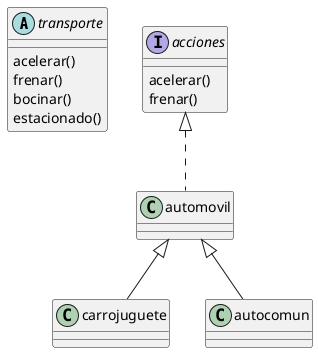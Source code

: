 @startuml

abstract transporte{
acelerar()
frenar()
bocinar()
estacionado()
}


interface acciones{
acelerar()
frenar()
}
class automovil implements acciones
class carrojuguete extends automovil
class autocomun extends automovil

@enduml

